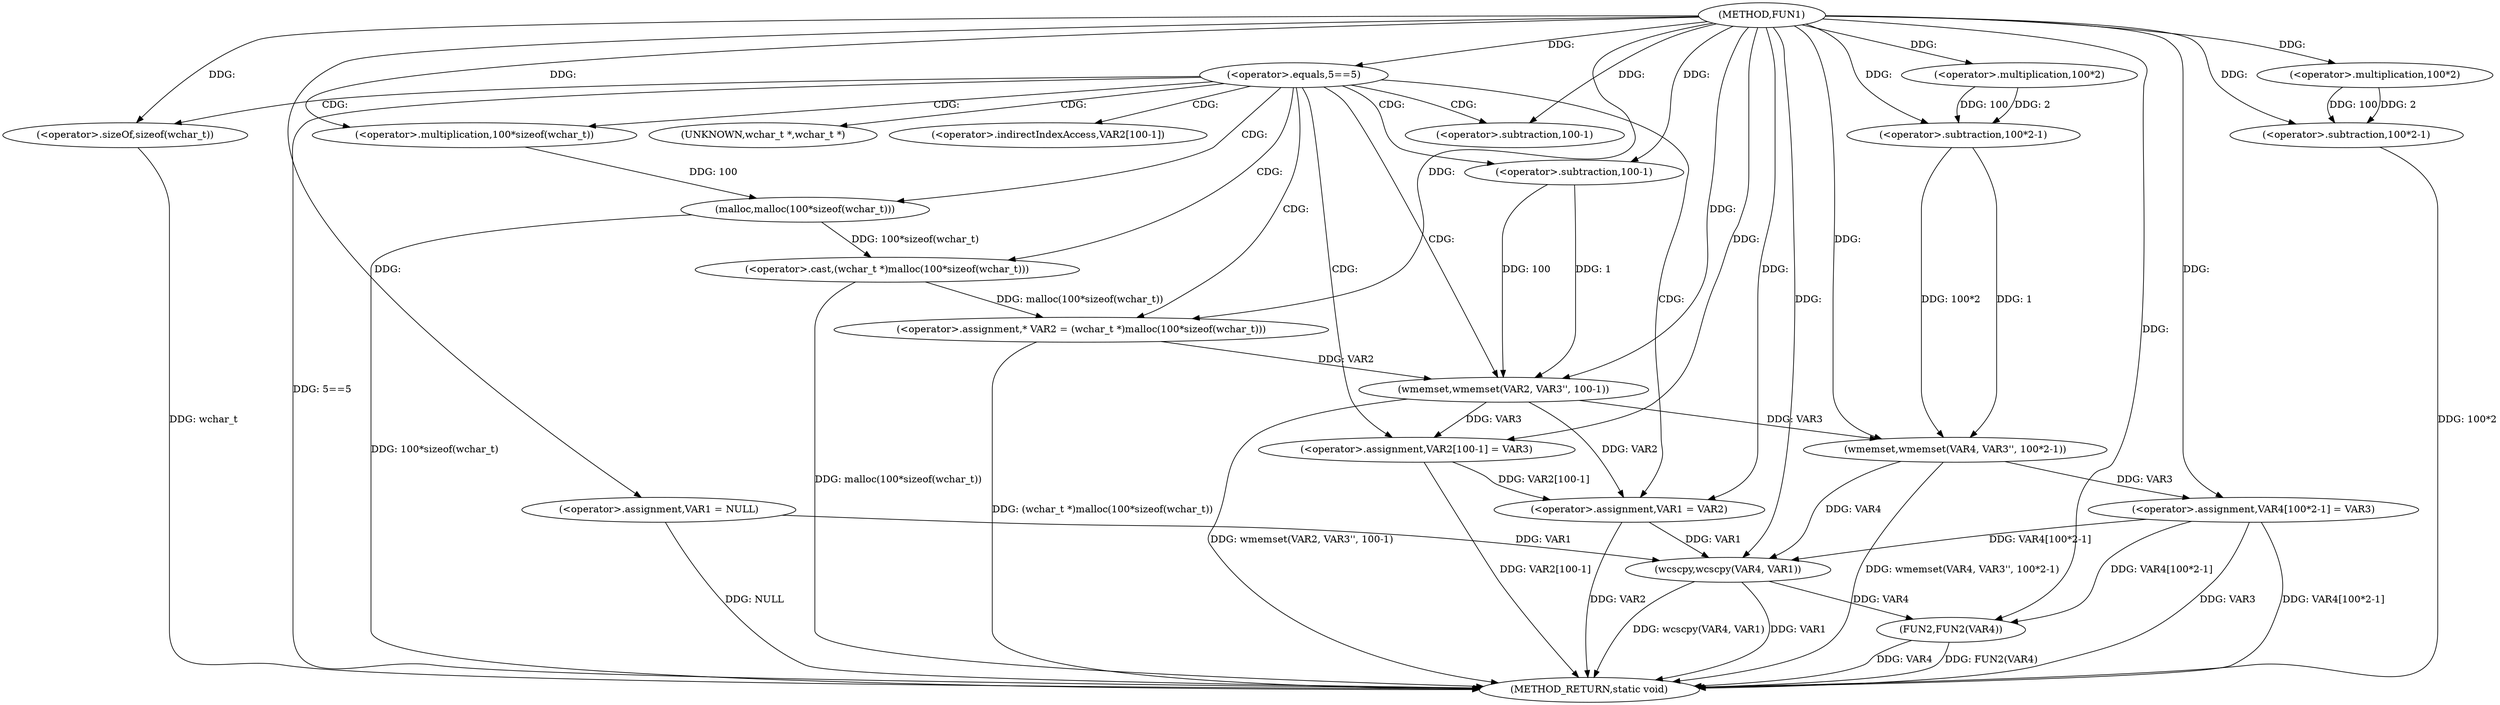 digraph FUN1 {  
"1000100" [label = "(METHOD,FUN1)" ]
"1000162" [label = "(METHOD_RETURN,static void)" ]
"1000103" [label = "(<operator>.assignment,VAR1 = NULL)" ]
"1000107" [label = "(<operator>.equals,5==5)" ]
"1000113" [label = "(<operator>.assignment,* VAR2 = (wchar_t *)malloc(100*sizeof(wchar_t)))" ]
"1000115" [label = "(<operator>.cast,(wchar_t *)malloc(100*sizeof(wchar_t)))" ]
"1000117" [label = "(malloc,malloc(100*sizeof(wchar_t)))" ]
"1000118" [label = "(<operator>.multiplication,100*sizeof(wchar_t))" ]
"1000120" [label = "(<operator>.sizeOf,sizeof(wchar_t))" ]
"1000122" [label = "(wmemset,wmemset(VAR2, VAR3'', 100-1))" ]
"1000125" [label = "(<operator>.subtraction,100-1)" ]
"1000128" [label = "(<operator>.assignment,VAR2[100-1] = VAR3)" ]
"1000131" [label = "(<operator>.subtraction,100-1)" ]
"1000135" [label = "(<operator>.assignment,VAR1 = VAR2)" ]
"1000140" [label = "(wmemset,wmemset(VAR4, VAR3'', 100*2-1))" ]
"1000143" [label = "(<operator>.subtraction,100*2-1)" ]
"1000144" [label = "(<operator>.multiplication,100*2)" ]
"1000148" [label = "(<operator>.assignment,VAR4[100*2-1] = VAR3)" ]
"1000151" [label = "(<operator>.subtraction,100*2-1)" ]
"1000152" [label = "(<operator>.multiplication,100*2)" ]
"1000157" [label = "(wcscpy,wcscpy(VAR4, VAR1))" ]
"1000160" [label = "(FUN2,FUN2(VAR4))" ]
"1000116" [label = "(UNKNOWN,wchar_t *,wchar_t *)" ]
"1000129" [label = "(<operator>.indirectIndexAccess,VAR2[100-1])" ]
  "1000157" -> "1000162"  [ label = "DDG: wcscpy(VAR4, VAR1)"] 
  "1000103" -> "1000162"  [ label = "DDG: NULL"] 
  "1000160" -> "1000162"  [ label = "DDG: FUN2(VAR4)"] 
  "1000117" -> "1000162"  [ label = "DDG: 100*sizeof(wchar_t)"] 
  "1000122" -> "1000162"  [ label = "DDG: wmemset(VAR2, VAR3'', 100-1)"] 
  "1000160" -> "1000162"  [ label = "DDG: VAR4"] 
  "1000135" -> "1000162"  [ label = "DDG: VAR2"] 
  "1000157" -> "1000162"  [ label = "DDG: VAR1"] 
  "1000115" -> "1000162"  [ label = "DDG: malloc(100*sizeof(wchar_t))"] 
  "1000107" -> "1000162"  [ label = "DDG: 5==5"] 
  "1000140" -> "1000162"  [ label = "DDG: wmemset(VAR4, VAR3'', 100*2-1)"] 
  "1000151" -> "1000162"  [ label = "DDG: 100*2"] 
  "1000128" -> "1000162"  [ label = "DDG: VAR2[100-1]"] 
  "1000113" -> "1000162"  [ label = "DDG: (wchar_t *)malloc(100*sizeof(wchar_t))"] 
  "1000120" -> "1000162"  [ label = "DDG: wchar_t"] 
  "1000148" -> "1000162"  [ label = "DDG: VAR4[100*2-1]"] 
  "1000148" -> "1000162"  [ label = "DDG: VAR3"] 
  "1000100" -> "1000103"  [ label = "DDG: "] 
  "1000100" -> "1000107"  [ label = "DDG: "] 
  "1000115" -> "1000113"  [ label = "DDG: malloc(100*sizeof(wchar_t))"] 
  "1000100" -> "1000113"  [ label = "DDG: "] 
  "1000117" -> "1000115"  [ label = "DDG: 100*sizeof(wchar_t)"] 
  "1000118" -> "1000117"  [ label = "DDG: 100"] 
  "1000100" -> "1000118"  [ label = "DDG: "] 
  "1000100" -> "1000120"  [ label = "DDG: "] 
  "1000113" -> "1000122"  [ label = "DDG: VAR2"] 
  "1000100" -> "1000122"  [ label = "DDG: "] 
  "1000125" -> "1000122"  [ label = "DDG: 100"] 
  "1000125" -> "1000122"  [ label = "DDG: 1"] 
  "1000100" -> "1000125"  [ label = "DDG: "] 
  "1000122" -> "1000128"  [ label = "DDG: VAR3"] 
  "1000100" -> "1000128"  [ label = "DDG: "] 
  "1000100" -> "1000131"  [ label = "DDG: "] 
  "1000122" -> "1000135"  [ label = "DDG: VAR2"] 
  "1000128" -> "1000135"  [ label = "DDG: VAR2[100-1]"] 
  "1000100" -> "1000135"  [ label = "DDG: "] 
  "1000100" -> "1000140"  [ label = "DDG: "] 
  "1000122" -> "1000140"  [ label = "DDG: VAR3"] 
  "1000143" -> "1000140"  [ label = "DDG: 100*2"] 
  "1000143" -> "1000140"  [ label = "DDG: 1"] 
  "1000144" -> "1000143"  [ label = "DDG: 100"] 
  "1000144" -> "1000143"  [ label = "DDG: 2"] 
  "1000100" -> "1000144"  [ label = "DDG: "] 
  "1000100" -> "1000143"  [ label = "DDG: "] 
  "1000140" -> "1000148"  [ label = "DDG: VAR3"] 
  "1000100" -> "1000148"  [ label = "DDG: "] 
  "1000152" -> "1000151"  [ label = "DDG: 100"] 
  "1000152" -> "1000151"  [ label = "DDG: 2"] 
  "1000100" -> "1000152"  [ label = "DDG: "] 
  "1000100" -> "1000151"  [ label = "DDG: "] 
  "1000140" -> "1000157"  [ label = "DDG: VAR4"] 
  "1000148" -> "1000157"  [ label = "DDG: VAR4[100*2-1]"] 
  "1000100" -> "1000157"  [ label = "DDG: "] 
  "1000103" -> "1000157"  [ label = "DDG: VAR1"] 
  "1000135" -> "1000157"  [ label = "DDG: VAR1"] 
  "1000157" -> "1000160"  [ label = "DDG: VAR4"] 
  "1000148" -> "1000160"  [ label = "DDG: VAR4[100*2-1]"] 
  "1000100" -> "1000160"  [ label = "DDG: "] 
  "1000107" -> "1000125"  [ label = "CDG: "] 
  "1000107" -> "1000116"  [ label = "CDG: "] 
  "1000107" -> "1000131"  [ label = "CDG: "] 
  "1000107" -> "1000120"  [ label = "CDG: "] 
  "1000107" -> "1000117"  [ label = "CDG: "] 
  "1000107" -> "1000113"  [ label = "CDG: "] 
  "1000107" -> "1000128"  [ label = "CDG: "] 
  "1000107" -> "1000129"  [ label = "CDG: "] 
  "1000107" -> "1000135"  [ label = "CDG: "] 
  "1000107" -> "1000115"  [ label = "CDG: "] 
  "1000107" -> "1000118"  [ label = "CDG: "] 
  "1000107" -> "1000122"  [ label = "CDG: "] 
}
